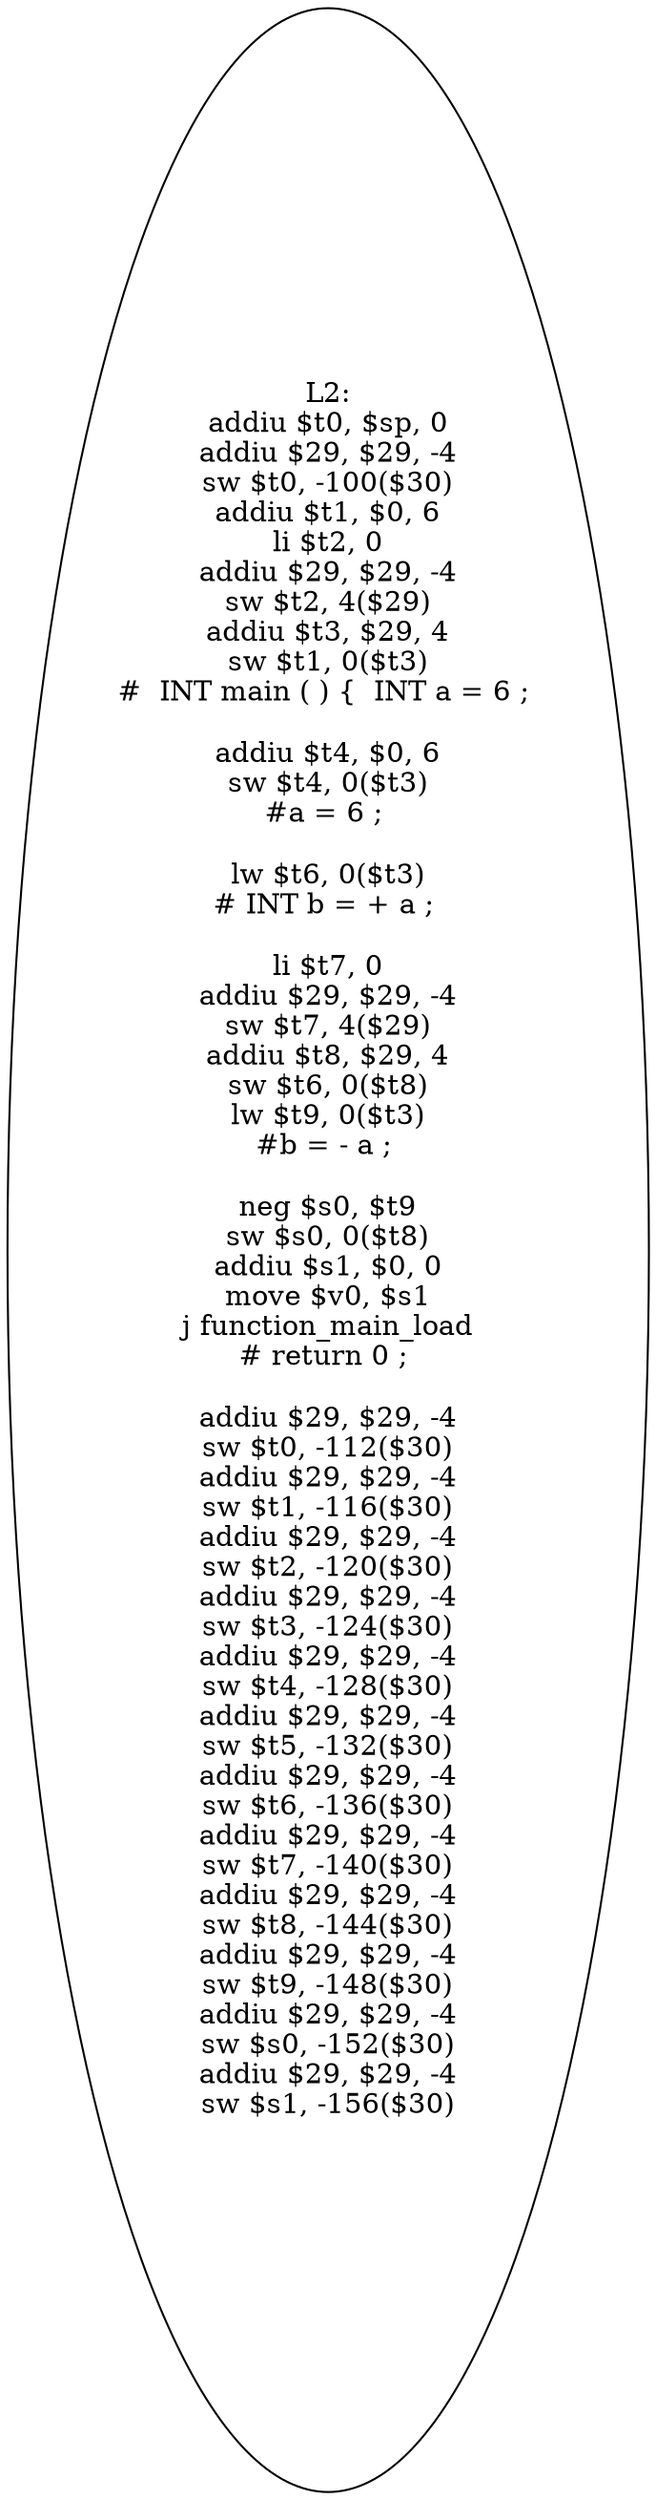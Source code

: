 digraph AST {
  "128810401982224" [label="L2:
addiu $t0, $sp, 0
addiu $29, $29, -4
sw $t0, -100($30)
addiu $t1, $0, 6
li $t2, 0
addiu $29, $29, -4
sw $t2, 4($29)
addiu $t3, $29, 4
sw $t1, 0($t3)
#  INT main ( ) {  INT a = 6 ; 

addiu $t4, $0, 6
sw $t4, 0($t3)
#a = 6 ; 

lw $t6, 0($t3)
# INT b = + a ; 

li $t7, 0
addiu $29, $29, -4
sw $t7, 4($29)
addiu $t8, $29, 4
sw $t6, 0($t8)
lw $t9, 0($t3)
#b = - a ; 

neg $s0, $t9
sw $s0, 0($t8)
addiu $s1, $0, 0
move $v0, $s1
j function_main_load
# return 0 ; 

addiu $29, $29, -4
sw $t0, -112($30)
addiu $29, $29, -4
sw $t1, -116($30)
addiu $29, $29, -4
sw $t2, -120($30)
addiu $29, $29, -4
sw $t3, -124($30)
addiu $29, $29, -4
sw $t4, -128($30)
addiu $29, $29, -4
sw $t5, -132($30)
addiu $29, $29, -4
sw $t6, -136($30)
addiu $29, $29, -4
sw $t7, -140($30)
addiu $29, $29, -4
sw $t8, -144($30)
addiu $29, $29, -4
sw $t9, -148($30)
addiu $29, $29, -4
sw $s0, -152($30)
addiu $29, $29, -4
sw $s1, -156($30)
"];
}
